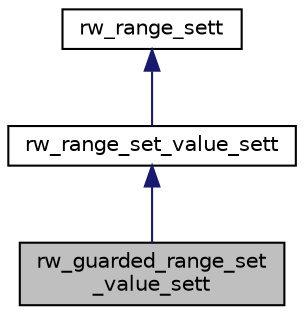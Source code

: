 digraph "rw_guarded_range_set_value_sett"
{
 // LATEX_PDF_SIZE
  bgcolor="transparent";
  edge [fontname="Helvetica",fontsize="10",labelfontname="Helvetica",labelfontsize="10"];
  node [fontname="Helvetica",fontsize="10",shape=record];
  Node1 [label="rw_guarded_range_set\l_value_sett",height=0.2,width=0.4,color="black", fillcolor="grey75", style="filled", fontcolor="black",tooltip=" "];
  Node2 -> Node1 [dir="back",color="midnightblue",fontsize="10",style="solid",fontname="Helvetica"];
  Node2 [label="rw_range_set_value_sett",height=0.2,width=0.4,color="black",URL="$classrw__range__set__value__sett.html",tooltip=" "];
  Node3 -> Node2 [dir="back",color="midnightblue",fontsize="10",style="solid",fontname="Helvetica"];
  Node3 [label="rw_range_sett",height=0.2,width=0.4,color="black",URL="$classrw__range__sett.html",tooltip=" "];
}
